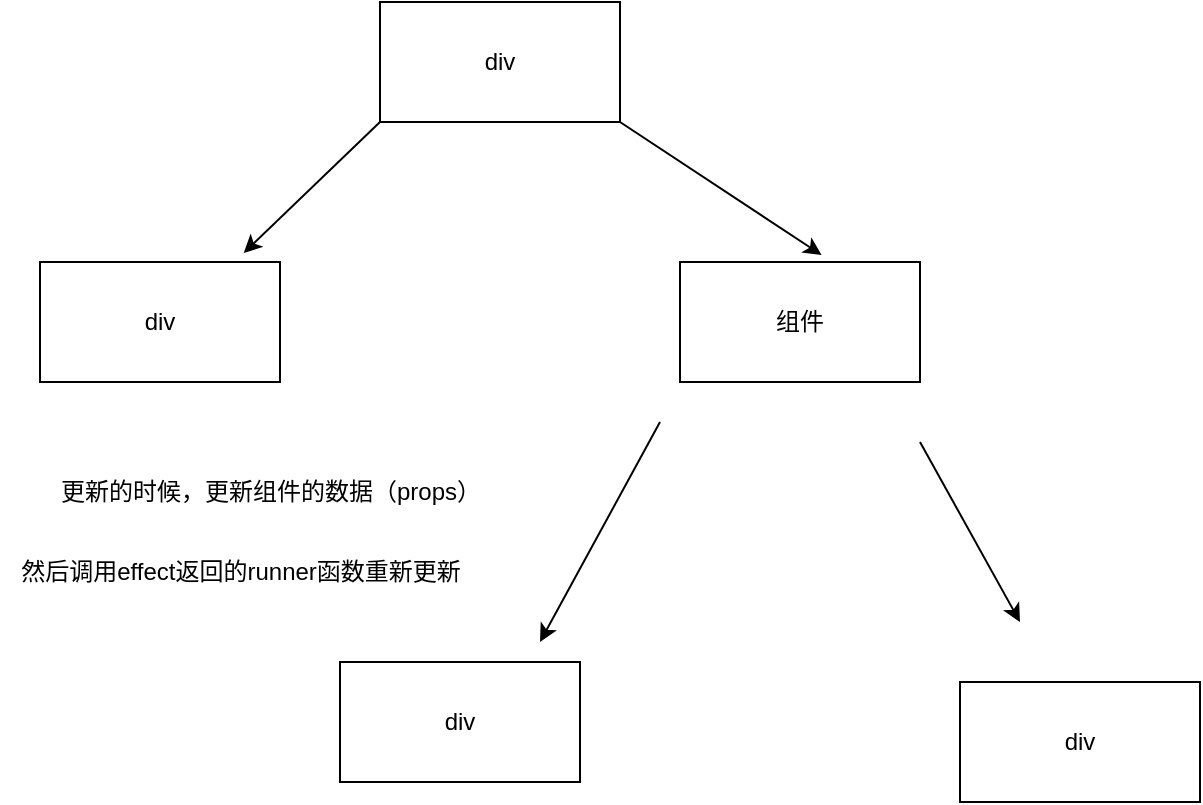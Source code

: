 <mxfile>
    <diagram id="Eqj7szKza4bNXstnhk5a" name="第 1 页">
        <mxGraphModel dx="626" dy="659" grid="1" gridSize="10" guides="1" tooltips="1" connect="1" arrows="1" fold="1" page="1" pageScale="1" pageWidth="827" pageHeight="1169" math="0" shadow="0">
            <root>
                <mxCell id="0"/>
                <mxCell id="1" parent="0"/>
                <mxCell id="2" value="div" style="whiteSpace=wrap;html=1;" vertex="1" parent="1">
                    <mxGeometry x="190" y="70" width="120" height="60" as="geometry"/>
                </mxCell>
                <mxCell id="3" value="div" style="whiteSpace=wrap;html=1;" vertex="1" parent="1">
                    <mxGeometry x="20" y="200" width="120" height="60" as="geometry"/>
                </mxCell>
                <mxCell id="4" value="组件" style="whiteSpace=wrap;html=1;" vertex="1" parent="1">
                    <mxGeometry x="340" y="200" width="120" height="60" as="geometry"/>
                </mxCell>
                <mxCell id="5" value="" style="edgeStyle=none;orthogonalLoop=1;jettySize=auto;html=1;exitX=0;exitY=1;exitDx=0;exitDy=0;entryX=0.849;entryY=-0.075;entryDx=0;entryDy=0;entryPerimeter=0;" edge="1" parent="1" source="2" target="3">
                    <mxGeometry width="100" relative="1" as="geometry">
                        <mxPoint x="130" y="160" as="sourcePoint"/>
                        <mxPoint x="120" y="190" as="targetPoint"/>
                        <Array as="points"/>
                    </mxGeometry>
                </mxCell>
                <mxCell id="6" value="" style="edgeStyle=none;orthogonalLoop=1;jettySize=auto;html=1;exitX=1;exitY=1;exitDx=0;exitDy=0;entryX=0.59;entryY=-0.058;entryDx=0;entryDy=0;entryPerimeter=0;" edge="1" parent="1" source="2" target="4">
                    <mxGeometry width="100" relative="1" as="geometry">
                        <mxPoint x="200" y="140" as="sourcePoint"/>
                        <mxPoint x="131.88" y="205.5" as="targetPoint"/>
                        <Array as="points"/>
                    </mxGeometry>
                </mxCell>
                <mxCell id="7" value="" style="edgeStyle=none;orthogonalLoop=1;jettySize=auto;html=1;" edge="1" parent="1">
                    <mxGeometry width="100" relative="1" as="geometry">
                        <mxPoint x="330" y="280" as="sourcePoint"/>
                        <mxPoint x="270" y="390" as="targetPoint"/>
                        <Array as="points"/>
                    </mxGeometry>
                </mxCell>
                <mxCell id="8" value="" style="edgeStyle=none;orthogonalLoop=1;jettySize=auto;html=1;" edge="1" parent="1">
                    <mxGeometry width="100" relative="1" as="geometry">
                        <mxPoint x="460" y="290" as="sourcePoint"/>
                        <mxPoint x="510" y="380" as="targetPoint"/>
                        <Array as="points"/>
                    </mxGeometry>
                </mxCell>
                <mxCell id="9" value="div" style="whiteSpace=wrap;html=1;" vertex="1" parent="1">
                    <mxGeometry x="170" y="400" width="120" height="60" as="geometry"/>
                </mxCell>
                <mxCell id="10" value="div" style="whiteSpace=wrap;html=1;" vertex="1" parent="1">
                    <mxGeometry x="480" y="410" width="120" height="60" as="geometry"/>
                </mxCell>
                <mxCell id="11" value="更新的时候，更新组件的数据（props）" style="text;html=1;align=center;verticalAlign=middle;resizable=0;points=[];autosize=1;strokeColor=none;fillColor=none;" vertex="1" parent="1">
                    <mxGeometry x="20" y="300" width="230" height="30" as="geometry"/>
                </mxCell>
                <mxCell id="12" value="然后调用effect返回的runner函数重新更新" style="text;html=1;align=center;verticalAlign=middle;resizable=0;points=[];autosize=1;strokeColor=none;fillColor=none;" vertex="1" parent="1">
                    <mxGeometry y="340" width="240" height="30" as="geometry"/>
                </mxCell>
            </root>
        </mxGraphModel>
    </diagram>
</mxfile>
